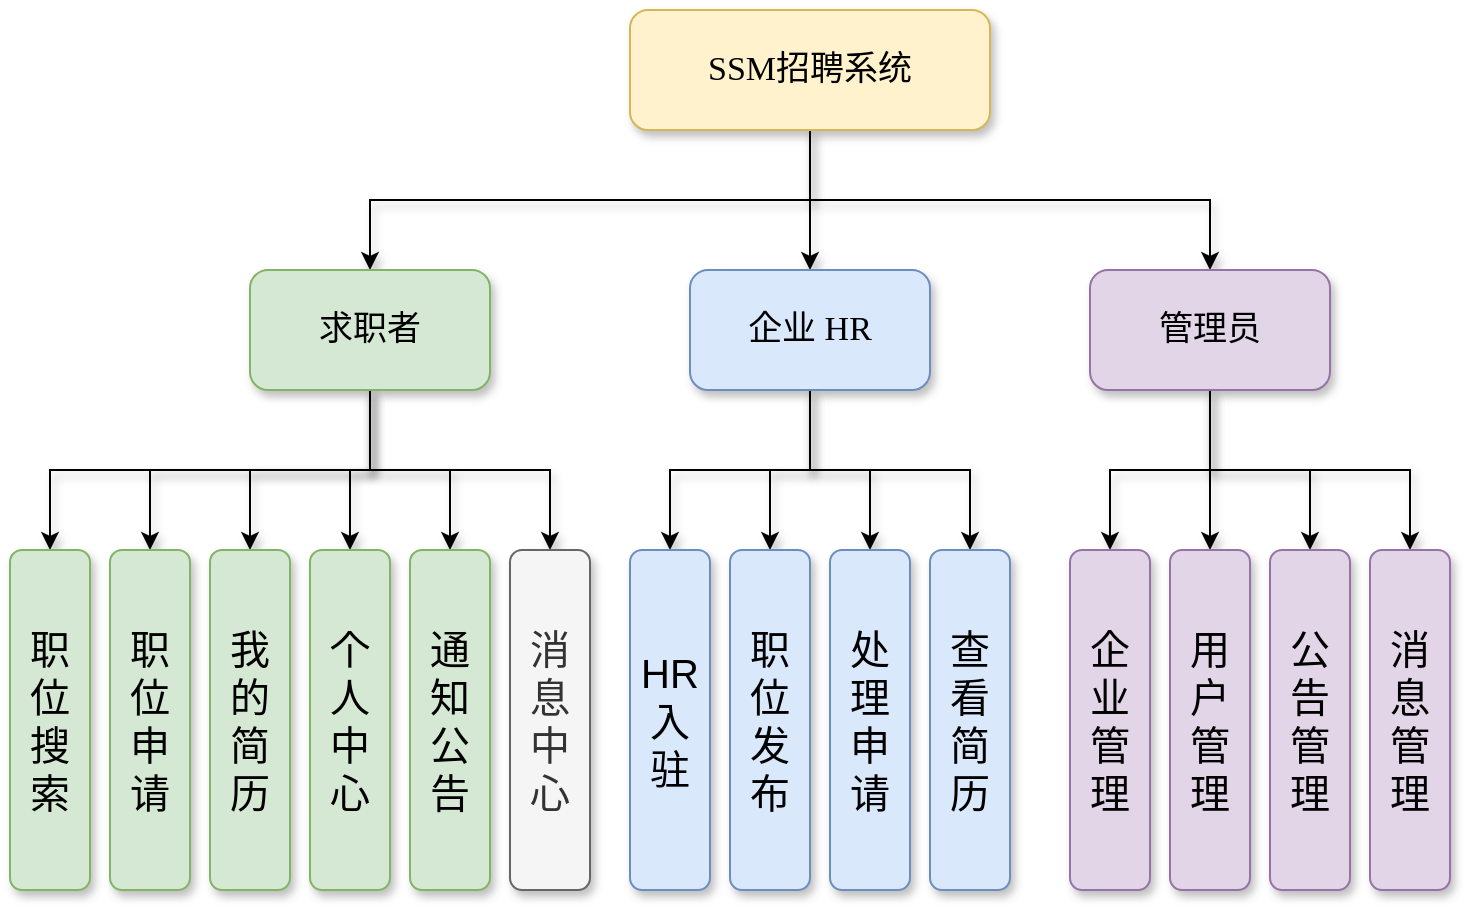 <mxfile version="16.6.1" type="github">
  <diagram id="JLk9FKHlb9LdRjsdpeua" name="Page-1">
    <mxGraphModel dx="1865" dy="1748" grid="1" gridSize="10" guides="1" tooltips="1" connect="1" arrows="1" fold="1" page="1" pageScale="1" pageWidth="827" pageHeight="1169" math="0" shadow="0">
      <root>
        <mxCell id="0" />
        <mxCell id="1" parent="0" />
        <mxCell id="YeQBJPrLlTCUJduyqjX9-6" style="edgeStyle=orthogonalEdgeStyle;rounded=0;orthogonalLoop=1;jettySize=auto;html=1;exitX=0.5;exitY=1;exitDx=0;exitDy=0;entryX=0.5;entryY=0;entryDx=0;entryDy=0;fontFamily=Times New Roman;fontSize=17;shadow=1;sketch=0;" parent="1" source="YeQBJPrLlTCUJduyqjX9-1" target="YeQBJPrLlTCUJduyqjX9-3" edge="1">
          <mxGeometry relative="1" as="geometry" />
        </mxCell>
        <mxCell id="YeQBJPrLlTCUJduyqjX9-7" style="edgeStyle=orthogonalEdgeStyle;rounded=0;orthogonalLoop=1;jettySize=auto;html=1;exitX=0.5;exitY=1;exitDx=0;exitDy=0;entryX=0.5;entryY=0;entryDx=0;entryDy=0;fontFamily=Times New Roman;fontSize=17;shadow=1;sketch=0;" parent="1" source="YeQBJPrLlTCUJduyqjX9-1" target="YeQBJPrLlTCUJduyqjX9-2" edge="1">
          <mxGeometry relative="1" as="geometry" />
        </mxCell>
        <mxCell id="YeQBJPrLlTCUJduyqjX9-8" style="edgeStyle=orthogonalEdgeStyle;rounded=0;orthogonalLoop=1;jettySize=auto;html=1;exitX=0.5;exitY=1;exitDx=0;exitDy=0;fontFamily=Times New Roman;fontSize=17;shadow=1;sketch=0;" parent="1" source="YeQBJPrLlTCUJduyqjX9-1" target="YeQBJPrLlTCUJduyqjX9-4" edge="1">
          <mxGeometry relative="1" as="geometry" />
        </mxCell>
        <mxCell id="YeQBJPrLlTCUJduyqjX9-1" value="SSM招聘系统" style="rounded=1;whiteSpace=wrap;html=1;fontFamily=Times New Roman;fontSize=17;shadow=1;sketch=0;fillColor=#fff2cc;strokeColor=#d6b656;" parent="1" vertex="1">
          <mxGeometry x="-480" y="-1120" width="180" height="60" as="geometry" />
        </mxCell>
        <mxCell id="YeQBJPrLlTCUJduyqjX9-22" style="edgeStyle=orthogonalEdgeStyle;rounded=0;sketch=0;orthogonalLoop=1;jettySize=auto;html=1;exitX=0.5;exitY=1;exitDx=0;exitDy=0;entryX=0.5;entryY=0;entryDx=0;entryDy=0;shadow=1;fontFamily=Times New Roman;fontSize=17;" parent="1" source="YeQBJPrLlTCUJduyqjX9-2" target="YeQBJPrLlTCUJduyqjX9-5" edge="1">
          <mxGeometry relative="1" as="geometry" />
        </mxCell>
        <mxCell id="YeQBJPrLlTCUJduyqjX9-23" style="edgeStyle=orthogonalEdgeStyle;rounded=0;sketch=0;orthogonalLoop=1;jettySize=auto;html=1;exitX=0.5;exitY=1;exitDx=0;exitDy=0;entryX=0.5;entryY=0;entryDx=0;entryDy=0;shadow=1;fontFamily=Times New Roman;fontSize=17;" parent="1" source="YeQBJPrLlTCUJduyqjX9-2" target="YeQBJPrLlTCUJduyqjX9-9" edge="1">
          <mxGeometry relative="1" as="geometry" />
        </mxCell>
        <mxCell id="YeQBJPrLlTCUJduyqjX9-24" style="edgeStyle=orthogonalEdgeStyle;rounded=0;sketch=0;orthogonalLoop=1;jettySize=auto;html=1;exitX=0.5;exitY=1;exitDx=0;exitDy=0;entryX=0.5;entryY=0;entryDx=0;entryDy=0;shadow=1;fontFamily=Times New Roman;fontSize=17;" parent="1" source="YeQBJPrLlTCUJduyqjX9-2" target="YeQBJPrLlTCUJduyqjX9-11" edge="1">
          <mxGeometry relative="1" as="geometry" />
        </mxCell>
        <mxCell id="YeQBJPrLlTCUJduyqjX9-25" style="edgeStyle=orthogonalEdgeStyle;rounded=0;sketch=0;orthogonalLoop=1;jettySize=auto;html=1;exitX=0.5;exitY=1;exitDx=0;exitDy=0;entryX=0.5;entryY=0;entryDx=0;entryDy=0;shadow=1;fontFamily=Times New Roman;fontSize=17;" parent="1" source="YeQBJPrLlTCUJduyqjX9-2" target="YeQBJPrLlTCUJduyqjX9-12" edge="1">
          <mxGeometry relative="1" as="geometry" />
        </mxCell>
        <mxCell id="YeQBJPrLlTCUJduyqjX9-26" style="edgeStyle=orthogonalEdgeStyle;rounded=0;sketch=0;orthogonalLoop=1;jettySize=auto;html=1;exitX=0.5;exitY=1;exitDx=0;exitDy=0;entryX=0.5;entryY=0;entryDx=0;entryDy=0;shadow=1;fontFamily=Times New Roman;fontSize=17;" parent="1" source="YeQBJPrLlTCUJduyqjX9-2" target="YeQBJPrLlTCUJduyqjX9-10" edge="1">
          <mxGeometry relative="1" as="geometry" />
        </mxCell>
        <mxCell id="YeQBJPrLlTCUJduyqjX9-27" style="edgeStyle=orthogonalEdgeStyle;rounded=0;sketch=0;orthogonalLoop=1;jettySize=auto;html=1;exitX=0.5;exitY=1;exitDx=0;exitDy=0;entryX=0.5;entryY=0;entryDx=0;entryDy=0;shadow=1;fontFamily=Times New Roman;fontSize=17;" parent="1" source="YeQBJPrLlTCUJduyqjX9-2" target="YeQBJPrLlTCUJduyqjX9-13" edge="1">
          <mxGeometry relative="1" as="geometry" />
        </mxCell>
        <mxCell id="YeQBJPrLlTCUJduyqjX9-2" value="求职者" style="rounded=1;whiteSpace=wrap;html=1;fillColor=#d5e8d4;fontFamily=Times New Roman;fontSize=17;shadow=1;sketch=0;strokeColor=#82b366;" parent="1" vertex="1">
          <mxGeometry x="-670" y="-990" width="120" height="60" as="geometry" />
        </mxCell>
        <mxCell id="YeQBJPrLlTCUJduyqjX9-28" style="edgeStyle=orthogonalEdgeStyle;rounded=0;sketch=0;orthogonalLoop=1;jettySize=auto;html=1;exitX=0.5;exitY=1;exitDx=0;exitDy=0;entryX=0.5;entryY=0;entryDx=0;entryDy=0;shadow=1;fontFamily=Times New Roman;fontSize=17;" parent="1" source="YeQBJPrLlTCUJduyqjX9-3" target="YeQBJPrLlTCUJduyqjX9-14" edge="1">
          <mxGeometry relative="1" as="geometry" />
        </mxCell>
        <mxCell id="YeQBJPrLlTCUJduyqjX9-33" style="edgeStyle=orthogonalEdgeStyle;rounded=0;sketch=0;orthogonalLoop=1;jettySize=auto;html=1;exitX=0.5;exitY=1;exitDx=0;exitDy=0;entryX=0.5;entryY=0;entryDx=0;entryDy=0;shadow=1;fontFamily=Times New Roman;fontSize=17;" parent="1" source="YeQBJPrLlTCUJduyqjX9-3" target="YeQBJPrLlTCUJduyqjX9-15" edge="1">
          <mxGeometry relative="1" as="geometry" />
        </mxCell>
        <mxCell id="YeQBJPrLlTCUJduyqjX9-34" style="edgeStyle=orthogonalEdgeStyle;rounded=0;sketch=0;orthogonalLoop=1;jettySize=auto;html=1;exitX=0.5;exitY=1;exitDx=0;exitDy=0;shadow=1;fontFamily=Times New Roman;fontSize=17;" parent="1" source="YeQBJPrLlTCUJduyqjX9-3" target="YeQBJPrLlTCUJduyqjX9-16" edge="1">
          <mxGeometry relative="1" as="geometry" />
        </mxCell>
        <mxCell id="YeQBJPrLlTCUJduyqjX9-35" style="edgeStyle=orthogonalEdgeStyle;rounded=0;sketch=0;orthogonalLoop=1;jettySize=auto;html=1;exitX=0.5;exitY=1;exitDx=0;exitDy=0;entryX=0.5;entryY=0;entryDx=0;entryDy=0;shadow=1;fontFamily=Times New Roman;fontSize=17;" parent="1" source="YeQBJPrLlTCUJduyqjX9-3" target="YeQBJPrLlTCUJduyqjX9-17" edge="1">
          <mxGeometry relative="1" as="geometry" />
        </mxCell>
        <mxCell id="YeQBJPrLlTCUJduyqjX9-3" value="企业 HR" style="rounded=1;whiteSpace=wrap;html=1;fontFamily=Times New Roman;fontSize=17;shadow=1;sketch=0;fillColor=#dae8fc;strokeColor=#6c8ebf;" parent="1" vertex="1">
          <mxGeometry x="-450" y="-990" width="120" height="60" as="geometry" />
        </mxCell>
        <mxCell id="YeQBJPrLlTCUJduyqjX9-29" style="edgeStyle=orthogonalEdgeStyle;rounded=0;sketch=0;orthogonalLoop=1;jettySize=auto;html=1;exitX=0.5;exitY=1;exitDx=0;exitDy=0;entryX=0.5;entryY=0;entryDx=0;entryDy=0;shadow=1;fontFamily=Times New Roman;fontSize=17;" parent="1" source="YeQBJPrLlTCUJduyqjX9-4" target="YeQBJPrLlTCUJduyqjX9-18" edge="1">
          <mxGeometry relative="1" as="geometry" />
        </mxCell>
        <mxCell id="YeQBJPrLlTCUJduyqjX9-30" style="edgeStyle=orthogonalEdgeStyle;rounded=0;sketch=0;orthogonalLoop=1;jettySize=auto;html=1;exitX=0.5;exitY=1;exitDx=0;exitDy=0;entryX=0.5;entryY=0;entryDx=0;entryDy=0;shadow=1;fontFamily=Times New Roman;fontSize=17;" parent="1" source="YeQBJPrLlTCUJduyqjX9-4" target="YeQBJPrLlTCUJduyqjX9-19" edge="1">
          <mxGeometry relative="1" as="geometry" />
        </mxCell>
        <mxCell id="YeQBJPrLlTCUJduyqjX9-31" style="edgeStyle=orthogonalEdgeStyle;rounded=0;sketch=0;orthogonalLoop=1;jettySize=auto;html=1;exitX=0.5;exitY=1;exitDx=0;exitDy=0;entryX=0.5;entryY=0;entryDx=0;entryDy=0;shadow=1;fontFamily=Times New Roman;fontSize=17;" parent="1" source="YeQBJPrLlTCUJduyqjX9-4" target="YeQBJPrLlTCUJduyqjX9-20" edge="1">
          <mxGeometry relative="1" as="geometry" />
        </mxCell>
        <mxCell id="YeQBJPrLlTCUJduyqjX9-32" style="edgeStyle=orthogonalEdgeStyle;rounded=0;sketch=0;orthogonalLoop=1;jettySize=auto;html=1;exitX=0.5;exitY=1;exitDx=0;exitDy=0;entryX=0.5;entryY=0;entryDx=0;entryDy=0;shadow=1;fontFamily=Times New Roman;fontSize=17;" parent="1" source="YeQBJPrLlTCUJduyqjX9-4" target="YeQBJPrLlTCUJduyqjX9-21" edge="1">
          <mxGeometry relative="1" as="geometry" />
        </mxCell>
        <mxCell id="YeQBJPrLlTCUJduyqjX9-4" value="管理员" style="rounded=1;whiteSpace=wrap;html=1;fontFamily=Times New Roman;fontSize=17;shadow=1;sketch=0;fillColor=#e1d5e7;strokeColor=#9673a6;" parent="1" vertex="1">
          <mxGeometry x="-250" y="-990" width="120" height="60" as="geometry" />
        </mxCell>
        <mxCell id="YeQBJPrLlTCUJduyqjX9-5" value="职位搜索" style="rounded=1;verticalAlign=middle;horizontal=1;whiteSpace=wrap;html=1;fontSize=20;shadow=1;fillColor=#d5e8d4;strokeColor=#82b366;" parent="1" vertex="1">
          <mxGeometry x="-790" y="-850" width="40" height="170" as="geometry" />
        </mxCell>
        <mxCell id="YeQBJPrLlTCUJduyqjX9-9" value="职位申请" style="rounded=1;verticalAlign=middle;horizontal=1;whiteSpace=wrap;html=1;fontSize=20;shadow=1;fillColor=#d5e8d4;strokeColor=#82b366;" parent="1" vertex="1">
          <mxGeometry x="-740" y="-850" width="40" height="170" as="geometry" />
        </mxCell>
        <mxCell id="YeQBJPrLlTCUJduyqjX9-10" value="我的简历" style="rounded=1;verticalAlign=middle;horizontal=1;whiteSpace=wrap;html=1;fontSize=20;shadow=1;fillColor=#d5e8d4;strokeColor=#82b366;" parent="1" vertex="1">
          <mxGeometry x="-690" y="-850" width="40" height="170" as="geometry" />
        </mxCell>
        <mxCell id="YeQBJPrLlTCUJduyqjX9-11" value="消息中心" style="rounded=1;verticalAlign=middle;horizontal=1;whiteSpace=wrap;html=1;fontSize=20;shadow=1;fillColor=#f5f5f5;fontColor=#333333;strokeColor=#666666;" parent="1" vertex="1">
          <mxGeometry x="-540" y="-850" width="40" height="170" as="geometry" />
        </mxCell>
        <mxCell id="YeQBJPrLlTCUJduyqjX9-12" value="通知公告" style="rounded=1;verticalAlign=middle;horizontal=1;whiteSpace=wrap;html=1;fontSize=20;shadow=1;fillColor=#d5e8d4;strokeColor=#82b366;" parent="1" vertex="1">
          <mxGeometry x="-590" y="-850" width="40" height="170" as="geometry" />
        </mxCell>
        <mxCell id="YeQBJPrLlTCUJduyqjX9-13" value="个人中心" style="rounded=1;verticalAlign=middle;horizontal=1;whiteSpace=wrap;html=1;fontSize=20;shadow=1;fillColor=#d5e8d4;strokeColor=#82b366;" parent="1" vertex="1">
          <mxGeometry x="-640" y="-850" width="40" height="170" as="geometry" />
        </mxCell>
        <mxCell id="YeQBJPrLlTCUJduyqjX9-14" value="HR入驻" style="rounded=1;verticalAlign=middle;horizontal=1;whiteSpace=wrap;html=1;fontSize=20;shadow=1;fillColor=#dae8fc;strokeColor=#6c8ebf;" parent="1" vertex="1">
          <mxGeometry x="-480" y="-850" width="40" height="170" as="geometry" />
        </mxCell>
        <mxCell id="YeQBJPrLlTCUJduyqjX9-15" value="职位发布" style="rounded=1;verticalAlign=middle;horizontal=1;whiteSpace=wrap;html=1;fontSize=20;shadow=1;fillColor=#dae8fc;strokeColor=#6c8ebf;" parent="1" vertex="1">
          <mxGeometry x="-430" y="-850" width="40" height="170" as="geometry" />
        </mxCell>
        <mxCell id="YeQBJPrLlTCUJduyqjX9-16" value="处理申请" style="rounded=1;verticalAlign=middle;horizontal=1;whiteSpace=wrap;html=1;fontSize=20;shadow=1;fillColor=#dae8fc;strokeColor=#6c8ebf;" parent="1" vertex="1">
          <mxGeometry x="-380" y="-850" width="40" height="170" as="geometry" />
        </mxCell>
        <mxCell id="YeQBJPrLlTCUJduyqjX9-17" value="查看简历" style="rounded=1;verticalAlign=middle;horizontal=1;whiteSpace=wrap;html=1;fontSize=20;shadow=1;fillColor=#dae8fc;strokeColor=#6c8ebf;" parent="1" vertex="1">
          <mxGeometry x="-330" y="-850" width="40" height="170" as="geometry" />
        </mxCell>
        <mxCell id="YeQBJPrLlTCUJduyqjX9-18" value="企业管理" style="rounded=1;verticalAlign=middle;horizontal=1;whiteSpace=wrap;html=1;fontSize=20;shadow=1;fillColor=#e1d5e7;strokeColor=#9673a6;" parent="1" vertex="1">
          <mxGeometry x="-260" y="-850" width="40" height="170" as="geometry" />
        </mxCell>
        <mxCell id="YeQBJPrLlTCUJduyqjX9-19" value="用户管理" style="rounded=1;verticalAlign=middle;horizontal=1;whiteSpace=wrap;html=1;fontSize=20;shadow=1;fillColor=#e1d5e7;strokeColor=#9673a6;" parent="1" vertex="1">
          <mxGeometry x="-210" y="-850" width="40" height="170" as="geometry" />
        </mxCell>
        <mxCell id="YeQBJPrLlTCUJduyqjX9-20" value="公告管理" style="rounded=1;verticalAlign=middle;horizontal=1;whiteSpace=wrap;html=1;fontSize=20;shadow=1;fillColor=#e1d5e7;strokeColor=#9673a6;" parent="1" vertex="1">
          <mxGeometry x="-160" y="-850" width="40" height="170" as="geometry" />
        </mxCell>
        <mxCell id="YeQBJPrLlTCUJduyqjX9-21" value="消息管理" style="rounded=1;verticalAlign=middle;horizontal=1;whiteSpace=wrap;html=1;fontSize=20;shadow=1;fillColor=#e1d5e7;strokeColor=#9673a6;" parent="1" vertex="1">
          <mxGeometry x="-110" y="-850" width="40" height="170" as="geometry" />
        </mxCell>
      </root>
    </mxGraphModel>
  </diagram>
</mxfile>

